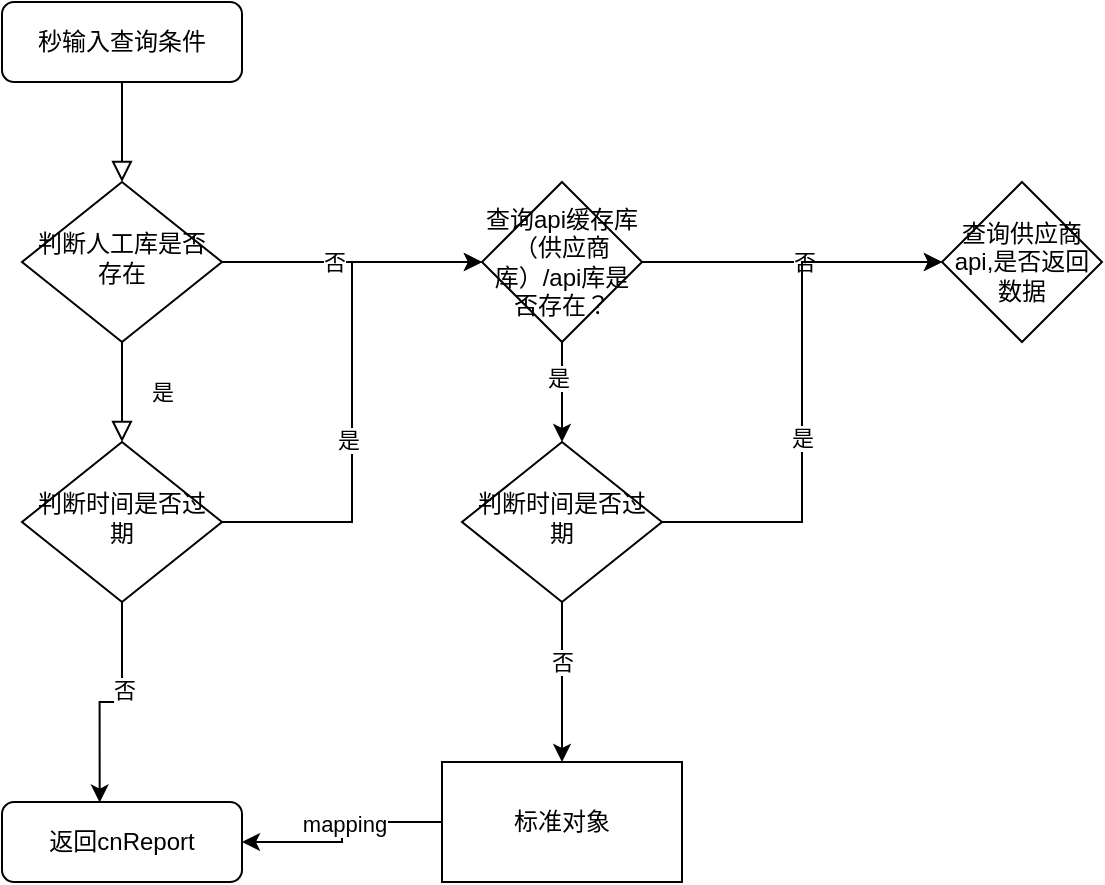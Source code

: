 <mxfile version="15.0.6" type="github">
  <diagram id="C5RBs43oDa-KdzZeNtuy" name="Page-1">
    <mxGraphModel dx="1128" dy="621" grid="1" gridSize="10" guides="1" tooltips="1" connect="1" arrows="1" fold="1" page="1" pageScale="1" pageWidth="827" pageHeight="1169" math="0" shadow="0">
      <root>
        <mxCell id="WIyWlLk6GJQsqaUBKTNV-0" />
        <mxCell id="WIyWlLk6GJQsqaUBKTNV-1" parent="WIyWlLk6GJQsqaUBKTNV-0" />
        <mxCell id="WIyWlLk6GJQsqaUBKTNV-2" value="" style="rounded=0;html=1;jettySize=auto;orthogonalLoop=1;fontSize=11;endArrow=block;endFill=0;endSize=8;strokeWidth=1;shadow=0;labelBackgroundColor=none;edgeStyle=orthogonalEdgeStyle;" parent="WIyWlLk6GJQsqaUBKTNV-1" source="WIyWlLk6GJQsqaUBKTNV-3" target="WIyWlLk6GJQsqaUBKTNV-6" edge="1">
          <mxGeometry relative="1" as="geometry" />
        </mxCell>
        <mxCell id="WIyWlLk6GJQsqaUBKTNV-3" value="&lt;font style=&quot;vertical-align: inherit&quot;&gt;&lt;font style=&quot;vertical-align: inherit&quot;&gt;秒输入查询条件&lt;br&gt;&lt;/font&gt;&lt;/font&gt;" style="rounded=1;whiteSpace=wrap;html=1;fontSize=12;glass=0;strokeWidth=1;shadow=0;" parent="WIyWlLk6GJQsqaUBKTNV-1" vertex="1">
          <mxGeometry x="160" y="80" width="120" height="40" as="geometry" />
        </mxCell>
        <mxCell id="WIyWlLk6GJQsqaUBKTNV-4" value="是" style="rounded=0;html=1;jettySize=auto;orthogonalLoop=1;fontSize=11;endArrow=block;endFill=0;endSize=8;strokeWidth=1;shadow=0;labelBackgroundColor=none;edgeStyle=orthogonalEdgeStyle;" parent="WIyWlLk6GJQsqaUBKTNV-1" source="WIyWlLk6GJQsqaUBKTNV-6" target="WIyWlLk6GJQsqaUBKTNV-10" edge="1">
          <mxGeometry y="20" relative="1" as="geometry">
            <mxPoint as="offset" />
          </mxGeometry>
        </mxCell>
        <mxCell id="7rB0-96qa2f4x_AwsrBt-5" style="edgeStyle=orthogonalEdgeStyle;rounded=0;orthogonalLoop=1;jettySize=auto;html=1;exitX=1;exitY=0.5;exitDx=0;exitDy=0;entryX=0;entryY=0.5;entryDx=0;entryDy=0;" edge="1" parent="WIyWlLk6GJQsqaUBKTNV-1" source="WIyWlLk6GJQsqaUBKTNV-6" target="7rB0-96qa2f4x_AwsrBt-10">
          <mxGeometry relative="1" as="geometry">
            <mxPoint x="414" y="210" as="targetPoint" />
            <Array as="points" />
          </mxGeometry>
        </mxCell>
        <mxCell id="7rB0-96qa2f4x_AwsrBt-7" value="否" style="edgeLabel;html=1;align=center;verticalAlign=middle;resizable=0;points=[];" vertex="1" connectable="0" parent="7rB0-96qa2f4x_AwsrBt-5">
          <mxGeometry x="-0.14" relative="1" as="geometry">
            <mxPoint as="offset" />
          </mxGeometry>
        </mxCell>
        <mxCell id="WIyWlLk6GJQsqaUBKTNV-6" value="&lt;font style=&quot;vertical-align: inherit&quot;&gt;&lt;font style=&quot;vertical-align: inherit&quot;&gt;判断人工库是否存在&lt;/font&gt;&lt;/font&gt;" style="rhombus;whiteSpace=wrap;html=1;shadow=0;fontFamily=Helvetica;fontSize=12;align=center;strokeWidth=1;spacing=6;spacingTop=-4;" parent="WIyWlLk6GJQsqaUBKTNV-1" vertex="1">
          <mxGeometry x="170" y="170" width="100" height="80" as="geometry" />
        </mxCell>
        <mxCell id="7rB0-96qa2f4x_AwsrBt-3" style="edgeStyle=orthogonalEdgeStyle;rounded=0;orthogonalLoop=1;jettySize=auto;html=1;entryX=0.407;entryY=0.007;entryDx=0;entryDy=0;entryPerimeter=0;" edge="1" parent="WIyWlLk6GJQsqaUBKTNV-1" source="WIyWlLk6GJQsqaUBKTNV-10" target="WIyWlLk6GJQsqaUBKTNV-11">
          <mxGeometry relative="1" as="geometry" />
        </mxCell>
        <mxCell id="7rB0-96qa2f4x_AwsrBt-4" value="否" style="edgeLabel;html=1;align=center;verticalAlign=middle;resizable=0;points=[];" vertex="1" connectable="0" parent="7rB0-96qa2f4x_AwsrBt-3">
          <mxGeometry x="-0.218" y="1" relative="1" as="geometry">
            <mxPoint as="offset" />
          </mxGeometry>
        </mxCell>
        <mxCell id="7rB0-96qa2f4x_AwsrBt-37" style="edgeStyle=orthogonalEdgeStyle;rounded=0;orthogonalLoop=1;jettySize=auto;html=1;entryX=0;entryY=0.5;entryDx=0;entryDy=0;" edge="1" parent="WIyWlLk6GJQsqaUBKTNV-1" source="WIyWlLk6GJQsqaUBKTNV-10" target="7rB0-96qa2f4x_AwsrBt-10">
          <mxGeometry relative="1" as="geometry" />
        </mxCell>
        <mxCell id="7rB0-96qa2f4x_AwsrBt-38" value="是" style="edgeLabel;html=1;align=center;verticalAlign=middle;resizable=0;points=[];" vertex="1" connectable="0" parent="7rB0-96qa2f4x_AwsrBt-37">
          <mxGeometry x="-0.186" y="2" relative="1" as="geometry">
            <mxPoint as="offset" />
          </mxGeometry>
        </mxCell>
        <mxCell id="WIyWlLk6GJQsqaUBKTNV-10" value="判断时间是否过期" style="rhombus;whiteSpace=wrap;html=1;shadow=0;fontFamily=Helvetica;fontSize=12;align=center;strokeWidth=1;spacing=6;spacingTop=-4;" parent="WIyWlLk6GJQsqaUBKTNV-1" vertex="1">
          <mxGeometry x="170" y="300" width="100" height="80" as="geometry" />
        </mxCell>
        <mxCell id="WIyWlLk6GJQsqaUBKTNV-11" value="返回cnReport" style="rounded=1;whiteSpace=wrap;html=1;fontSize=12;glass=0;strokeWidth=1;shadow=0;" parent="WIyWlLk6GJQsqaUBKTNV-1" vertex="1">
          <mxGeometry x="160" y="480" width="120" height="40" as="geometry" />
        </mxCell>
        <mxCell id="7rB0-96qa2f4x_AwsrBt-15" value="" style="edgeStyle=orthogonalEdgeStyle;rounded=0;orthogonalLoop=1;jettySize=auto;html=1;entryX=0.5;entryY=0;entryDx=0;entryDy=0;" edge="1" parent="WIyWlLk6GJQsqaUBKTNV-1" source="7rB0-96qa2f4x_AwsrBt-10" target="7rB0-96qa2f4x_AwsrBt-32">
          <mxGeometry relative="1" as="geometry">
            <mxPoint x="414" y="330" as="targetPoint" />
          </mxGeometry>
        </mxCell>
        <mxCell id="7rB0-96qa2f4x_AwsrBt-16" value="是" style="edgeLabel;html=1;align=center;verticalAlign=middle;resizable=0;points=[];" vertex="1" connectable="0" parent="7rB0-96qa2f4x_AwsrBt-15">
          <mxGeometry x="-0.31" y="-2" relative="1" as="geometry">
            <mxPoint as="offset" />
          </mxGeometry>
        </mxCell>
        <mxCell id="7rB0-96qa2f4x_AwsrBt-20" value="" style="edgeStyle=orthogonalEdgeStyle;rounded=0;orthogonalLoop=1;jettySize=auto;html=1;entryX=0;entryY=0.5;entryDx=0;entryDy=0;entryPerimeter=0;" edge="1" parent="WIyWlLk6GJQsqaUBKTNV-1" source="7rB0-96qa2f4x_AwsrBt-10" target="7rB0-96qa2f4x_AwsrBt-27">
          <mxGeometry relative="1" as="geometry">
            <mxPoint x="610" y="210" as="targetPoint" />
          </mxGeometry>
        </mxCell>
        <mxCell id="7rB0-96qa2f4x_AwsrBt-21" value="否" style="edgeLabel;html=1;align=center;verticalAlign=middle;resizable=0;points=[];" vertex="1" connectable="0" parent="7rB0-96qa2f4x_AwsrBt-20">
          <mxGeometry x="0.073" relative="1" as="geometry">
            <mxPoint as="offset" />
          </mxGeometry>
        </mxCell>
        <mxCell id="7rB0-96qa2f4x_AwsrBt-10" value="&lt;span&gt;查询api缓存库（供应商库）/api库是否存在？&lt;/span&gt;" style="rhombus;whiteSpace=wrap;html=1;" vertex="1" parent="WIyWlLk6GJQsqaUBKTNV-1">
          <mxGeometry x="400" y="170" width="80" height="80" as="geometry" />
        </mxCell>
        <mxCell id="7rB0-96qa2f4x_AwsrBt-17" style="edgeStyle=orthogonalEdgeStyle;rounded=0;orthogonalLoop=1;jettySize=auto;html=1;entryX=1;entryY=0.5;entryDx=0;entryDy=0;" edge="1" parent="WIyWlLk6GJQsqaUBKTNV-1" source="7rB0-96qa2f4x_AwsrBt-14" target="WIyWlLk6GJQsqaUBKTNV-11">
          <mxGeometry relative="1" as="geometry" />
        </mxCell>
        <mxCell id="7rB0-96qa2f4x_AwsrBt-18" value="mapping" style="edgeLabel;html=1;align=center;verticalAlign=middle;resizable=0;points=[];" vertex="1" connectable="0" parent="7rB0-96qa2f4x_AwsrBt-17">
          <mxGeometry x="-0.07" y="1" relative="1" as="geometry">
            <mxPoint as="offset" />
          </mxGeometry>
        </mxCell>
        <mxCell id="7rB0-96qa2f4x_AwsrBt-14" value="标准对象" style="whiteSpace=wrap;html=1;" vertex="1" parent="WIyWlLk6GJQsqaUBKTNV-1">
          <mxGeometry x="380" y="460" width="120" height="60" as="geometry" />
        </mxCell>
        <mxCell id="7rB0-96qa2f4x_AwsrBt-27" value="查询供应商api,是否返回数据" style="rhombus;whiteSpace=wrap;html=1;" vertex="1" parent="WIyWlLk6GJQsqaUBKTNV-1">
          <mxGeometry x="630" y="170" width="80" height="80" as="geometry" />
        </mxCell>
        <mxCell id="7rB0-96qa2f4x_AwsrBt-33" style="edgeStyle=orthogonalEdgeStyle;rounded=0;orthogonalLoop=1;jettySize=auto;html=1;entryX=0.5;entryY=0;entryDx=0;entryDy=0;" edge="1" parent="WIyWlLk6GJQsqaUBKTNV-1" source="7rB0-96qa2f4x_AwsrBt-32" target="7rB0-96qa2f4x_AwsrBt-14">
          <mxGeometry relative="1" as="geometry" />
        </mxCell>
        <mxCell id="7rB0-96qa2f4x_AwsrBt-34" value="否" style="edgeLabel;html=1;align=center;verticalAlign=middle;resizable=0;points=[];" vertex="1" connectable="0" parent="7rB0-96qa2f4x_AwsrBt-33">
          <mxGeometry x="-0.251" relative="1" as="geometry">
            <mxPoint as="offset" />
          </mxGeometry>
        </mxCell>
        <mxCell id="7rB0-96qa2f4x_AwsrBt-35" style="edgeStyle=orthogonalEdgeStyle;rounded=0;orthogonalLoop=1;jettySize=auto;html=1;entryX=0;entryY=0.5;entryDx=0;entryDy=0;" edge="1" parent="WIyWlLk6GJQsqaUBKTNV-1" source="7rB0-96qa2f4x_AwsrBt-32" target="7rB0-96qa2f4x_AwsrBt-27">
          <mxGeometry relative="1" as="geometry" />
        </mxCell>
        <mxCell id="7rB0-96qa2f4x_AwsrBt-36" value="是" style="edgeLabel;html=1;align=center;verticalAlign=middle;resizable=0;points=[];" vertex="1" connectable="0" parent="7rB0-96qa2f4x_AwsrBt-35">
          <mxGeometry x="-0.167" relative="1" as="geometry">
            <mxPoint as="offset" />
          </mxGeometry>
        </mxCell>
        <mxCell id="7rB0-96qa2f4x_AwsrBt-32" value="判断时间是否过期" style="rhombus;whiteSpace=wrap;html=1;shadow=0;fontFamily=Helvetica;fontSize=12;align=center;strokeWidth=1;spacing=6;spacingTop=-4;" vertex="1" parent="WIyWlLk6GJQsqaUBKTNV-1">
          <mxGeometry x="390" y="300" width="100" height="80" as="geometry" />
        </mxCell>
      </root>
    </mxGraphModel>
  </diagram>
</mxfile>
